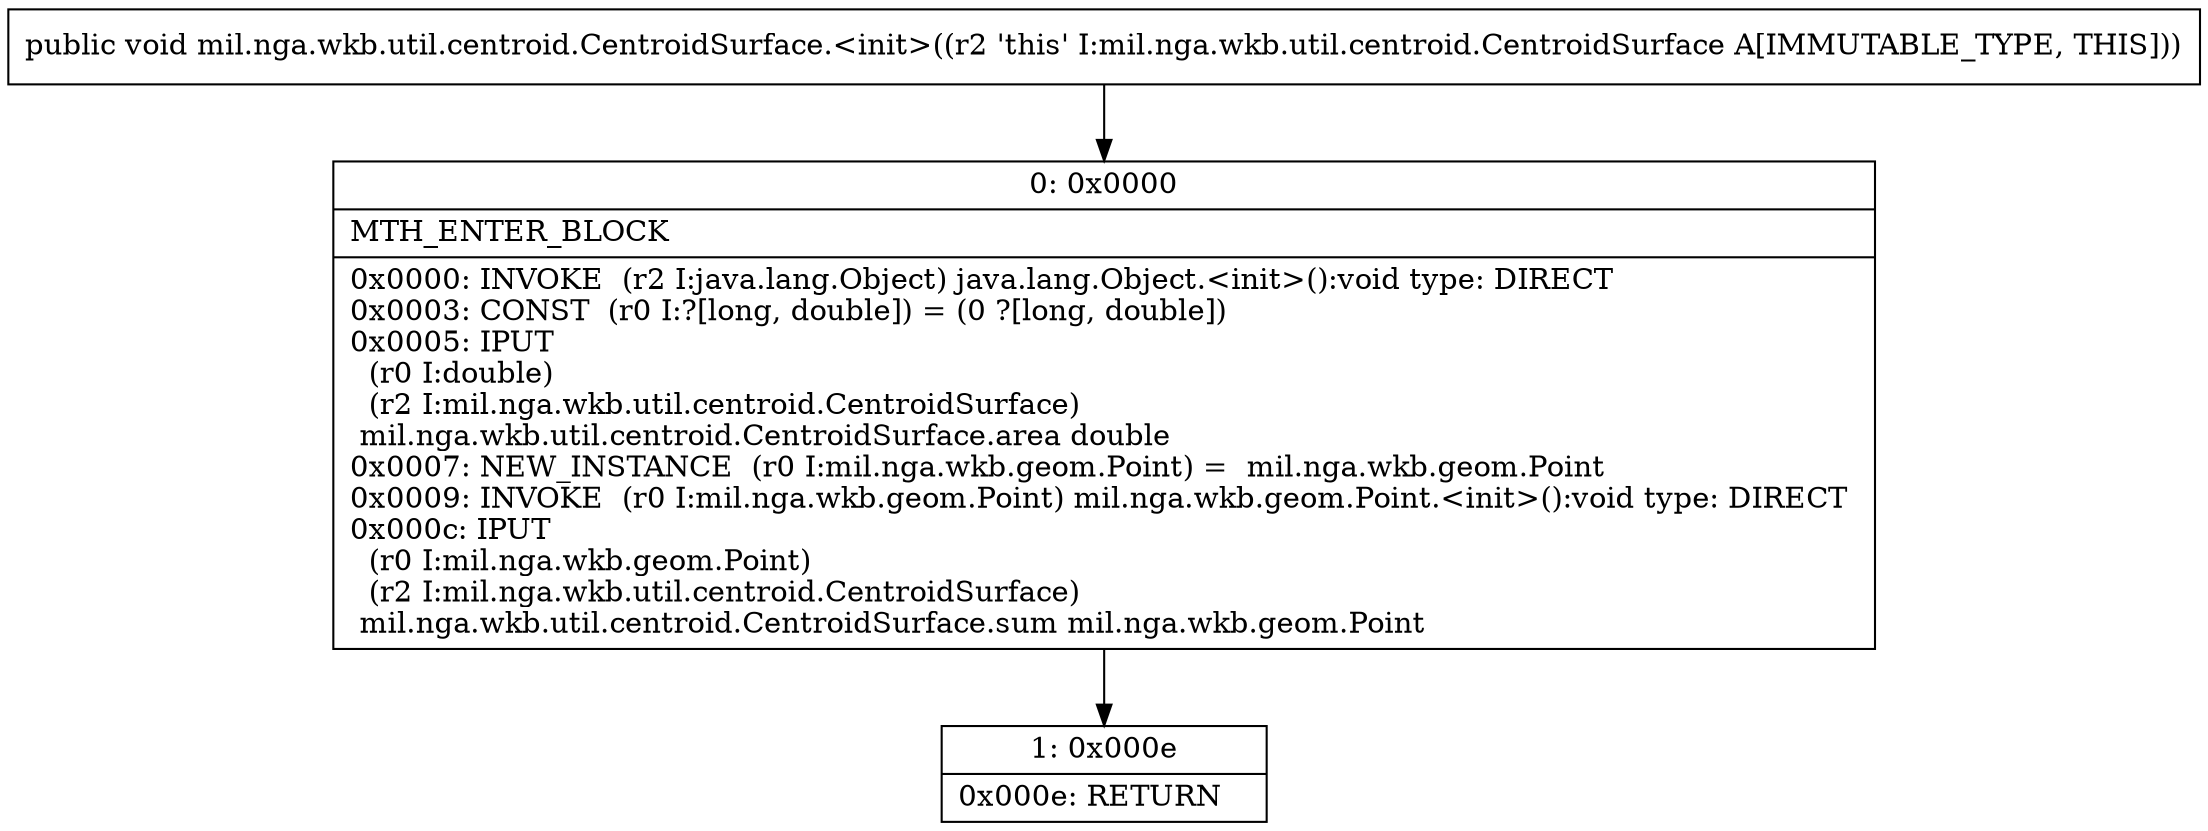 digraph "CFG formil.nga.wkb.util.centroid.CentroidSurface.\<init\>()V" {
Node_0 [shape=record,label="{0\:\ 0x0000|MTH_ENTER_BLOCK\l|0x0000: INVOKE  (r2 I:java.lang.Object) java.lang.Object.\<init\>():void type: DIRECT \l0x0003: CONST  (r0 I:?[long, double]) = (0 ?[long, double]) \l0x0005: IPUT  \l  (r0 I:double)\l  (r2 I:mil.nga.wkb.util.centroid.CentroidSurface)\l mil.nga.wkb.util.centroid.CentroidSurface.area double \l0x0007: NEW_INSTANCE  (r0 I:mil.nga.wkb.geom.Point) =  mil.nga.wkb.geom.Point \l0x0009: INVOKE  (r0 I:mil.nga.wkb.geom.Point) mil.nga.wkb.geom.Point.\<init\>():void type: DIRECT \l0x000c: IPUT  \l  (r0 I:mil.nga.wkb.geom.Point)\l  (r2 I:mil.nga.wkb.util.centroid.CentroidSurface)\l mil.nga.wkb.util.centroid.CentroidSurface.sum mil.nga.wkb.geom.Point \l}"];
Node_1 [shape=record,label="{1\:\ 0x000e|0x000e: RETURN   \l}"];
MethodNode[shape=record,label="{public void mil.nga.wkb.util.centroid.CentroidSurface.\<init\>((r2 'this' I:mil.nga.wkb.util.centroid.CentroidSurface A[IMMUTABLE_TYPE, THIS])) }"];
MethodNode -> Node_0;
Node_0 -> Node_1;
}

